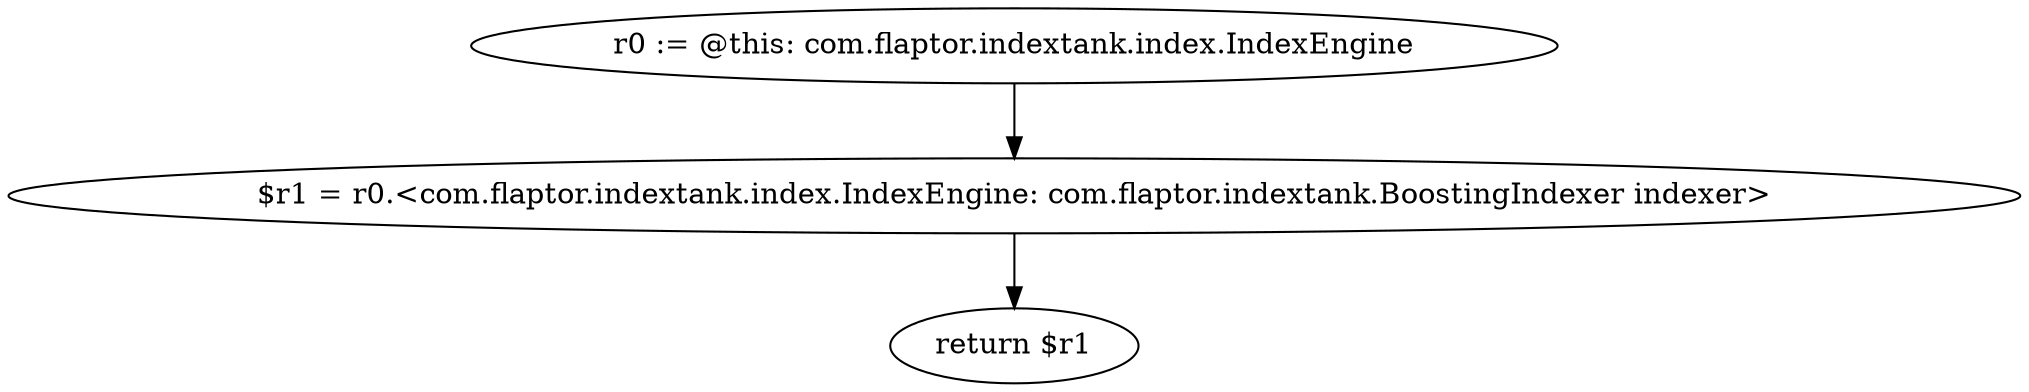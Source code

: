 digraph "unitGraph" {
    "r0 := @this: com.flaptor.indextank.index.IndexEngine"
    "$r1 = r0.<com.flaptor.indextank.index.IndexEngine: com.flaptor.indextank.BoostingIndexer indexer>"
    "return $r1"
    "r0 := @this: com.flaptor.indextank.index.IndexEngine"->"$r1 = r0.<com.flaptor.indextank.index.IndexEngine: com.flaptor.indextank.BoostingIndexer indexer>";
    "$r1 = r0.<com.flaptor.indextank.index.IndexEngine: com.flaptor.indextank.BoostingIndexer indexer>"->"return $r1";
}
